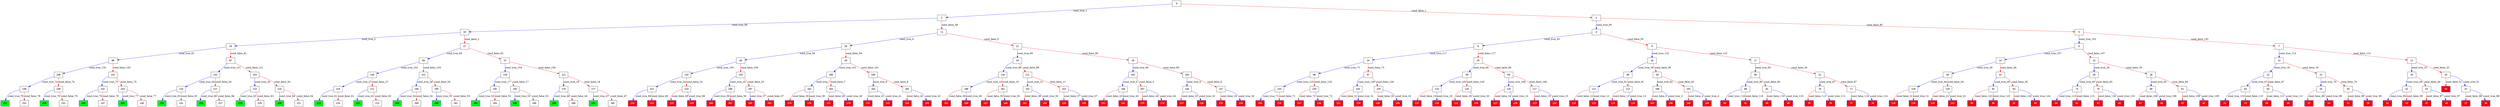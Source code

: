 digraph ExecutionTree {
	node [color=black fontname=Courier height=.5 shape=record]
	252 [color=blue, fillcolor=green, style=filled, fontcolor=black, fontname="Courier-Bold"]
	250 [color=blue, fillcolor=green, style=filled, fontcolor=black, fontname="Courier-Bold"]
	246 [color=blue, fillcolor=green, style=filled, fontcolor=black, fontname="Courier-Bold"]
	244 [color=blue, fillcolor=green, style=filled, fontcolor=black, fontname="Courier-Bold"]
	230 [color=blue, fillcolor=green, style=filled, fontcolor=black, fontname="Courier-Bold"]
	228 [color=blue, fillcolor=green, style=filled, fontcolor=black, fontname="Courier-Bold"]
	226 [color=blue, fillcolor=green, style=filled, fontcolor=black, fontname="Courier-Bold"]
	220 [color=blue, fillcolor=green, style=filled, fontcolor=black, fontname="Courier-Bold"]
	218 [color=blue, fillcolor=green, style=filled, fontcolor=black, fontname="Courier-Bold"]
	212 [color=blue, fillcolor=green, style=filled, fontcolor=black, fontname="Courier-Bold"]
	208 [color=blue, fillcolor=green, style=filled, fontcolor=black, fontname="Courier-Bold"]
	202 [color=blue, fillcolor=green, style=filled, fontcolor=black, fontname="Courier-Bold"]
	200 [color=blue, fillcolor=green, style=filled, fontcolor=black, fontname="Courier-Bold"]
	198 [color=blue, fillcolor=green, style=filled, fontcolor=black, fontname="Courier-Bold"]
	188 [color=blue, fillcolor=green, style=filled, fontcolor=black, fontname="Courier-Bold"]
	184 [color=blue, fillcolor=green, style=filled, fontcolor=black, fontname="Courier-Bold"]
	204 [color=blue, fillcolor=red, style=filled, fontcolor=white, fontname="Courier-Bold"]
	191 [color=blue, fillcolor=red, style=filled, fontcolor=white, fontname="Courier-Bold"]
	187 [color=blue, fillcolor=red, style=filled, fontcolor=white, fontname="Courier-Bold"]
	183 [color=blue, fillcolor=red, style=filled, fontcolor=white, fontname="Courier-Bold"]
	186 [color=blue, fillcolor=red, style=filled, fontcolor=white, fontname="Courier-Bold"]
	179 [color=blue, fillcolor=red, style=filled, fontcolor=white, fontname="Courier-Bold"]
	90 [color=blue, fillcolor=red, style=filled, fontcolor=white, fontname="Courier-Bold"]
	175 [color=blue, fillcolor=red, style=filled, fontcolor=white, fontname="Courier-Bold"]
	173 [color=blue, fillcolor=red, style=filled, fontcolor=white, fontname="Courier-Bold"]
	171 [color=blue, fillcolor=red, style=filled, fontcolor=white, fontname="Courier-Bold"]
	169 [color=blue, fillcolor=red, style=filled, fontcolor=white, fontname="Courier-Bold"]
	174 [color=blue, fillcolor=red, style=filled, fontcolor=white, fontname="Courier-Bold"]
	168 [color=blue, fillcolor=red, style=filled, fontcolor=white, fontname="Courier-Bold"]
	170 [color=blue, fillcolor=red, style=filled, fontcolor=white, fontname="Courier-Bold"]
	161 [color=blue, fillcolor=red, style=filled, fontcolor=white, fontname="Courier-Bold"]
	159 [color=blue, fillcolor=red, style=filled, fontcolor=white, fontname="Courier-Bold"]
	84 [color=blue, fillcolor=red, style=filled, fontcolor=white, fontname="Courier-Bold"]
	157 [color=blue, fillcolor=red, style=filled, fontcolor=white, fontname="Courier-Bold"]
	155 [color=blue, fillcolor=red, style=filled, fontcolor=white, fontname="Courier-Bold"]
	158 [color=blue, fillcolor=red, style=filled, fontcolor=white, fontname="Courier-Bold"]
	151 [color=blue, fillcolor=red, style=filled, fontcolor=white, fontname="Courier-Bold"]
	149 [color=blue, fillcolor=red, style=filled, fontcolor=white, fontname="Courier-Bold"]
	154 [color=blue, fillcolor=red, style=filled, fontcolor=white, fontname="Courier-Bold"]
	148 [color=blue, fillcolor=red, style=filled, fontcolor=white, fontname="Courier-Bold"]
	139 [color=blue, fillcolor=red, style=filled, fontcolor=white, fontname="Courier-Bold"]
	52 [color=blue, fillcolor=red, style=filled, fontcolor=white, fontname="Courier-Bold"]
	137 [color=blue, fillcolor=red, style=filled, fontcolor=white, fontname="Courier-Bold"]
	206 [color=blue, fillcolor=red, style=filled, fontcolor=white, fontname="Courier-Bold"]
	133 [color=blue, fillcolor=red, style=filled, fontcolor=white, fontname="Courier-Bold"]
	131 [color=blue, fillcolor=red, style=filled, fontcolor=white, fontname="Courier-Bold"]
	132 [color=blue, fillcolor=red, style=filled, fontcolor=white, fontname="Courier-Bold"]
	127 [color=blue, fillcolor=red, style=filled, fontcolor=white, fontname="Courier-Bold"]
	130 [color=blue, fillcolor=red, style=filled, fontcolor=white, fontname="Courier-Bold"]
	123 [color=blue, fillcolor=red, style=filled, fontcolor=white, fontname="Courier-Bold"]
	119 [color=blue, fillcolor=red, style=filled, fontcolor=white, fontname="Courier-Bold"]
	232 [color=blue, fillcolor=red, style=filled, fontcolor=white, fontname="Courier-Bold"]
	122 [color=blue, fillcolor=red, style=filled, fontcolor=white, fontname="Courier-Bold"]
	115 [color=blue, fillcolor=red, style=filled, fontcolor=white, fontname="Courier-Bold"]
	114 [color=blue, fillcolor=red, style=filled, fontcolor=white, fontname="Courier-Bold"]
	160 [color=blue, fillcolor=red, style=filled, fontcolor=white, fontname="Courier-Bold"]
	172 [color=blue, fillcolor=red, style=filled, fontcolor=white, fontname="Courier-Bold"]
	107 [color=blue, fillcolor=red, style=filled, fontcolor=white, fontname="Courier-Bold"]
	105 [color=blue, fillcolor=red, style=filled, fontcolor=white, fontname="Courier-Bold"]
	156 [color=blue, fillcolor=red, style=filled, fontcolor=white, fontname="Courier-Bold"]
	104 [color=blue, fillcolor=red, style=filled, fontcolor=white, fontname="Courier-Bold"]
	99 [color=blue, fillcolor=red, style=filled, fontcolor=white, fontname="Courier-Bold"]
	118 [color=blue, fillcolor=red, style=filled, fontcolor=white, fontname="Courier-Bold"]
	150 [color=blue, fillcolor=red, style=filled, fontcolor=white, fontname="Courier-Bold"]
	95 [color=blue, fillcolor=red, style=filled, fontcolor=white, fontname="Courier-Bold"]
	94 [color=blue, fillcolor=red, style=filled, fontcolor=white, fontname="Courier-Bold"]
	91 [color=blue, fillcolor=red, style=filled, fontcolor=white, fontname="Courier-Bold"]
	89 [color=blue, fillcolor=red, style=filled, fontcolor=white, fontname="Courier-Bold"]
	85 [color=blue, fillcolor=red, style=filled, fontcolor=white, fontname="Courier-Bold"]
	83 [color=blue, fillcolor=red, style=filled, fontcolor=white, fontname="Courier-Bold"]
	88 [color=blue, fillcolor=red, style=filled, fontcolor=white, fontname="Courier-Bold"]
	79 [color=blue, fillcolor=red, style=filled, fontcolor=white, fontname="Courier-Bold"]
	72 [color=blue, fillcolor=red, style=filled, fontcolor=white, fontname="Courier-Bold"]
	77 [color=blue, fillcolor=red, style=filled, fontcolor=white, fontname="Courier-Bold"]
	82 [color=blue, fillcolor=red, style=filled, fontcolor=white, fontname="Courier-Bold"]
	73 [color=blue, fillcolor=red, style=filled, fontcolor=white, fontname="Courier-Bold"]
	76 [color=blue, fillcolor=red, style=filled, fontcolor=white, fontname="Courier-Bold"]
	69 [color=blue, fillcolor=red, style=filled, fontcolor=white, fontname="Courier-Bold"]
	67 [color=blue, fillcolor=red, style=filled, fontcolor=white, fontname="Courier-Bold"]
	68 [color=blue, fillcolor=red, style=filled, fontcolor=white, fontname="Courier-Bold"]
	63 [color=blue, fillcolor=red, style=filled, fontcolor=white, fontname="Courier-Bold"]
	62 [color=blue, fillcolor=red, style=filled, fontcolor=white, fontname="Courier-Bold"]
	126 [color=blue, fillcolor=red, style=filled, fontcolor=white, fontname="Courier-Bold"]
	138 [color=blue, fillcolor=red, style=filled, fontcolor=white, fontname="Courier-Bold"]
	55 [color=blue, fillcolor=red, style=filled, fontcolor=white, fontname="Courier-Bold"]
	53 [color=blue, fillcolor=red, style=filled, fontcolor=white, fontname="Courier-Bold"]
	51 [color=blue, fillcolor=red, style=filled, fontcolor=white, fontname="Courier-Bold"]
	178 [color=blue, fillcolor=red, style=filled, fontcolor=white, fontname="Courier-Bold"]
	47 [color=blue, fillcolor=red, style=filled, fontcolor=white, fontname="Courier-Bold"]
	50 [color=blue, fillcolor=red, style=filled, fontcolor=white, fontname="Courier-Bold"]
	46 [color=blue, fillcolor=red, style=filled, fontcolor=white, fontname="Courier-Bold"]
	98 [color=blue, fillcolor=red, style=filled, fontcolor=white, fontname="Courier-Bold"]
	106 [color=blue, fillcolor=red, style=filled, fontcolor=white, fontname="Courier-Bold"]
	238 [color=blue, fillcolor=red, style=filled, fontcolor=white, fontname="Courier-Bold"]
	37 [color=blue, fillcolor=red, style=filled, fontcolor=white, fontname="Courier-Bold"]
	182 [color=blue, fillcolor=red, style=filled, fontcolor=white, fontname="Courier-Bold"]
	33 [color=blue, fillcolor=red, style=filled, fontcolor=white, fontname="Courier-Bold"]
	78 [color=blue, fillcolor=red, style=filled, fontcolor=white, fontname="Courier-Bold"]
	66 [color=blue, fillcolor=red, style=filled, fontcolor=white, fontname="Courier-Bold"]
	136 [color=blue, fillcolor=red, style=filled, fontcolor=white, fontname="Courier-Bold"]
	239 [color=blue, fillcolor=red, style=filled, fontcolor=white, fontname="Courier-Bold"]
	54 [color=blue, fillcolor=red, style=filled, fontcolor=white, fontname="Courier-Bold"]
	237 [color=blue, fillcolor=red, style=filled, fontcolor=white, fontname="Courier-Bold"]
	236 [color=blue, fillcolor=red, style=filled, fontcolor=white, fontname="Courier-Bold"]
	233 [color=blue, fillcolor=red, style=filled, fontcolor=white, fontname="Courier-Bold"]
	225 [color=blue, fillcolor=red, style=filled, fontcolor=white, fontname="Courier-Bold"]
	224 [color=blue, fillcolor=red, style=filled, fontcolor=white, fontname="Courier-Bold"]
	190 [color=blue, fillcolor=red, style=filled, fontcolor=white, fontname="Courier-Bold"]
	207 [color=blue, fillcolor=red, style=filled, fontcolor=white, fontname="Courier-Bold"]
	205 [color=blue, fillcolor=red, style=filled, fontcolor=white, fontname="Courier-Bold"]
	36 [color=blue, fillcolor=red, style=filled, fontcolor=white, fontname="Courier-Bold"]
	0 -> 2 [label=cond_true_1 color=blue]
	0 -> 3 [label=cond_false_1 color=red]
	2 -> 10 [label=cond_true_58 color=blue]
	2 -> 11 [label=cond_false_58 color=red]
	3 -> 4 [label=cond_true_85 color=blue]
	3 -> 5 [label=cond_false_85 color=red]
	10 -> 26 [label=cond_true_2 color=blue]
	10 -> 27 [label=cond_false_2 color=red]
	26 -> 86 [label=cond_true_81 color=blue]
	26 -> 87 [label=cond_false_81 color=red]
	27 -> 56 [label=cond_true_82 color=blue]
	27 -> 57 [label=cond_false_82 color=red]
	100 -> 106 [label=cond_true_3 color=blue]
	100 -> 107 [label=cond_false_3 color=red]
	101 -> 104 [label=cond_true_4 color=blue]
	101 -> 105 [label=cond_false_4 color=red]
	102 -> 166 [label=cond_true_5 color=blue]
	102 -> 167 [label=cond_false_5 color=red]
	166 -> 182 [label=cond_true_43 color=blue]
	166 -> 183 [label=cond_false_43 color=red]
	167 -> 174 [label=cond_true_44 color=blue]
	167 -> 175 [label=cond_false_44 color=red]
	103 -> 146 [label=cond_true_6 color=blue]
	103 -> 147 [label=cond_false_6 color=red]
	146 -> 156 [label=cond_true_33 color=blue]
	146 -> 157 [label=cond_false_33 color=red]
	147 -> 154 [label=cond_true_34 color=blue]
	147 -> 155 [label=cond_false_34 color=red]
	108 -> 162 [label=cond_true_7 color=blue]
	108 -> 163 [label=cond_false_7 color=red]
	162 -> 178 [label=cond_true_39 color=blue]
	162 -> 179 [label=cond_false_39 color=red]
	163 -> 170 [label=cond_true_40 color=blue]
	163 -> 171 [label=cond_false_40 color=red]
	109 -> 164 [label=cond_true_8 color=blue]
	109 -> 165 [label=cond_false_8 color=red]
	164 -> 172 [label=cond_true_41 color=blue]
	164 -> 173 [label=cond_false_41 color=red]
	165 -> 168 [label=cond_true_42 color=blue]
	165 -> 169 [label=cond_false_42 color=red]
	11 -> 20 [label=cond_true_9 color=blue]
	11 -> 21 [label=cond_false_9 color=red]
	20 -> 48 [label=cond_true_59 color=blue]
	20 -> 49 [label=cond_false_59 color=red]
	21 -> 34 [label=cond_true_60 color=blue]
	21 -> 35 [label=cond_false_60 color=red]
	110 -> 180 [label=cond_true_10 color=blue]
	110 -> 181 [label=cond_false_10 color=red]
	180 -> 190 [label=cond_true_49 color=blue]
	180 -> 191 [label=cond_false_49 color=red]
	181 -> 186 [label=cond_true_50 color=blue]
	181 -> 187 [label=cond_false_50 color=red]
	111 -> 152 [label=cond_true_11 color=blue]
	111 -> 153 [label=cond_false_11 color=red]
	152 -> 160 [label=cond_true_36 color=blue]
	152 -> 161 [label=cond_false_36 color=red]
	153 -> 158 [label=cond_true_37 color=blue]
	153 -> 159 [label=cond_false_37 color=red]
	112 -> 118 [label=cond_true_12 color=blue]
	112 -> 119 [label=cond_false_12 color=red]
	113 -> 114 [label=cond_true_13 color=blue]
	113 -> 115 [label=cond_false_13 color=red]
	116 -> 126 [label=cond_true_14 color=blue]
	116 -> 127 [label=cond_false_14 color=red]
	117 -> 122 [label=cond_true_15 color=blue]
	117 -> 123 [label=cond_false_15 color=red]
	12 -> 22 [label=cond_true_16 color=blue]
	12 -> 23 [label=cond_false_16 color=red]
	22 -> 64 [label=cond_true_67 color=blue]
	22 -> 65 [label=cond_false_67 color=red]
	23 -> 44 [label=cond_true_70 color=blue]
	23 -> 45 [label=cond_false_70 color=red]
	120 -> 192 [label=cond_true_17 color=blue]
	120 -> 193 [label=cond_false_17 color=red]
	192 -> 202 [label=cond_true_52 color=blue]
	192 -> 203 [label=cond_false_52 color=red]
	193 -> 198 [label=cond_true_53 color=blue]
	193 -> 199 [label=cond_false_53 color=red]
	121 -> 176 [label=cond_true_18 color=blue]
	121 -> 177 [label=cond_false_18 color=red]
	176 -> 188 [label=cond_true_46 color=blue]
	176 -> 189 [label=cond_false_46 color=red]
	177 -> 184 [label=cond_true_47 color=blue]
	177 -> 185 [label=cond_false_47 color=red]
	124 -> 136 [label=cond_true_19 color=blue]
	124 -> 137 [label=cond_false_19 color=red]
	125 -> 130 [label=cond_true_20 color=blue]
	125 -> 131 [label=cond_false_20 color=red]
	128 -> 138 [label=cond_true_21 color=blue]
	128 -> 139 [label=cond_false_21 color=red]
	129 -> 132 [label=cond_true_22 color=blue]
	129 -> 133 [label=cond_false_22 color=red]
	13 -> 18 [label=cond_true_23 color=blue]
	13 -> 19 [label=cond_false_23 color=red]
	18 -> 42 [label=cond_true_48 color=blue]
	18 -> 43 [label=cond_false_48 color=red]
	19 -> 32 [label=cond_true_51 color=blue]
	19 -> 33 [label=cond_false_51 color=red]
	134 -> 222 [label=cond_true_24 color=blue]
	134 -> 223 [label=cond_false_24 color=red]
	222 -> 232 [label=cond_true_68 color=blue]
	222 -> 233 [label=cond_false_68 color=red]
	223 -> 224 [label=cond_true_69 color=blue]
	223 -> 225 [label=cond_false_69 color=red]
	135 -> 196 [label=cond_true_25 color=blue]
	135 -> 197 [label=cond_false_25 color=red]
	196 -> 206 [label=cond_true_56 color=blue]
	196 -> 207 [label=cond_false_56 color=red]
	197 -> 204 [label=cond_true_57 color=blue]
	197 -> 205 [label=cond_false_57 color=red]
	14 -> 40 [label=cond_true_26 color=blue]
	14 -> 41 [label=cond_false_26 color=red]
	40 -> 128 [label=cond_true_94 color=blue]
	40 -> 129 [label=cond_false_94 color=red]
	41 -> 92 [label=cond_true_95 color=blue]
	41 -> 93 [label=cond_false_95 color=red]
	140 -> 210 [label=cond_true_27 color=blue]
	140 -> 211 [label=cond_false_27 color=red]
	210 -> 218 [label=cond_true_61 color=blue]
	210 -> 219 [label=cond_false_61 color=red]
	211 -> 212 [label=cond_true_62 color=blue]
	211 -> 213 [label=cond_false_62 color=red]
	141 -> 194 [label=cond_true_28 color=blue]
	141 -> 195 [label=cond_false_28 color=red]
	194 -> 208 [label=cond_true_54 color=blue]
	194 -> 209 [label=cond_false_54 color=red]
	195 -> 200 [label=cond_true_55 color=blue]
	195 -> 201 [label=cond_false_55 color=red]
	142 -> 216 [label=cond_true_29 color=blue]
	142 -> 217 [label=cond_false_29 color=red]
	216 -> 230 [label=cond_true_65 color=blue]
	216 -> 231 [label=cond_false_65 color=red]
	217 -> 226 [label=cond_true_66 color=blue]
	217 -> 227 [label=cond_false_66 color=red]
	143 -> 214 [label=cond_true_30 color=blue]
	143 -> 215 [label=cond_false_30 color=red]
	214 -> 228 [label=cond_true_63 color=blue]
	214 -> 229 [label=cond_false_63 color=red]
	215 -> 220 [label=cond_true_64 color=blue]
	215 -> 221 [label=cond_false_64 color=red]
	144 -> 150 [label=cond_true_31 color=blue]
	144 -> 151 [label=cond_false_31 color=red]
	145 -> 148 [label=cond_true_32 color=blue]
	145 -> 149 [label=cond_false_32 color=red]
	15 -> 28 [label=cond_true_35 color=blue]
	15 -> 29 [label=cond_false_35 color=red]
	28 -> 74 [label=cond_true_83 color=blue]
	28 -> 75 [label=cond_false_83 color=red]
	29 -> 60 [label=cond_true_84 color=blue]
	29 -> 61 [label=cond_false_84 color=red]
	16 -> 38 [label=cond_true_38 color=blue]
	16 -> 39 [label=cond_false_38 color=red]
	38 -> 112 [label=cond_true_91 color=blue]
	38 -> 113 [label=cond_false_91 color=red]
	39 -> 100 [label=cond_true_92 color=blue]
	39 -> 101 [label=cond_false_92 color=red]
	17 -> 30 [label=cond_true_45 color=blue]
	17 -> 31 [label=cond_false_45 color=red]
	30 -> 80 [label=cond_true_86 color=blue]
	30 -> 81 [label=cond_false_86 color=red]
	31 -> 70 [label=cond_true_87 color=blue]
	31 -> 71 [label=cond_false_87 color=red]
	42 -> 52 [label=cond_true_96 color=blue]
	42 -> 53 [label=cond_false_96 color=red]
	43 -> 46 [label=cond_true_97 color=blue]
	43 -> 47 [label=cond_false_97 color=red]
	32 -> 36 [label=cond_true_88 color=blue]
	32 -> 37 [label=cond_false_88 color=red]
	48 -> 134 [label=cond_true_100 color=blue]
	48 -> 135 [label=cond_false_100 color=red]
	49 -> 108 [label=cond_true_101 color=blue]
	49 -> 109 [label=cond_false_101 color=red]
	34 -> 110 [label=cond_true_89 color=blue]
	34 -> 111 [label=cond_false_89 color=red]
	35 -> 102 [label=cond_true_90 color=blue]
	35 -> 103 [label=cond_false_90 color=red]
	64 -> 72 [label=cond_true_110 color=blue]
	64 -> 73 [label=cond_false_110 color=red]
	65 -> 68 [label=cond_true_111 color=blue]
	65 -> 69 [label=cond_false_111 color=red]
	44 -> 54 [label=cond_true_98 color=blue]
	44 -> 55 [label=cond_false_98 color=red]
	45 -> 50 [label=cond_true_99 color=blue]
	45 -> 51 [label=cond_false_99 color=red]
	234 -> 238 [label=cond_true_71 color=blue]
	234 -> 239 [label=cond_false_71 color=red]
	235 -> 236 [label=cond_true_72 color=blue]
	235 -> 237 [label=cond_false_72 color=red]
	24 -> 96 [label=cond_true_73 color=blue]
	24 -> 97 [label=cond_false_73 color=red]
	96 -> 234 [label=cond_true_125 color=blue]
	96 -> 235 [label=cond_false_125 color=red]
	97 -> 144 [label=cond_true_126 color=blue]
	97 -> 145 [label=cond_false_126 color=red]
	240 -> 248 [label=cond_true_74 color=blue]
	240 -> 249 [label=cond_false_74 color=red]
	248 -> 252 [label=cond_true_78 color=blue]
	248 -> 253 [label=cond_false_78 color=red]
	249 -> 250 [label=cond_true_79 color=blue]
	249 -> 251 [label=cond_false_79 color=red]
	241 -> 242 [label=cond_true_75 color=blue]
	241 -> 243 [label=cond_false_75 color=red]
	242 -> 246 [label=cond_true_76 color=blue]
	242 -> 247 [label=cond_false_76 color=red]
	243 -> 244 [label=cond_true_77 color=blue]
	243 -> 245 [label=cond_false_77 color=red]
	25 -> 58 [label=cond_true_80 color=blue]
	25 -> 59 [label=cond_false_80 color=red]
	58 -> 124 [label=cond_true_105 color=blue]
	58 -> 125 [label=cond_false_105 color=red]
	59 -> 116 [label=cond_true_106 color=blue]
	59 -> 117 [label=cond_false_106 color=red]
	86 -> 240 [label=cond_true_120 color=blue]
	86 -> 241 [label=cond_false_120 color=red]
	87 -> 142 [label=cond_true_121 color=blue]
	87 -> 143 [label=cond_false_121 color=red]
	56 -> 140 [label=cond_true_103 color=blue]
	56 -> 141 [label=cond_false_103 color=red]
	57 -> 120 [label=cond_true_104 color=blue]
	57 -> 121 [label=cond_false_104 color=red]
	74 -> 84 [label=cond_true_115 color=blue]
	74 -> 85 [label=cond_false_115 color=red]
	75 -> 82 [label=cond_true_116 color=blue]
	75 -> 83 [label=cond_false_116 color=red]
	60 -> 66 [label=cond_true_108 color=blue]
	60 -> 67 [label=cond_false_108 color=red]
	61 -> 62 [label=cond_true_109 color=blue]
	61 -> 63 [label=cond_false_109 color=red]
	4 -> 8 [label=cond_true_93 color=blue]
	4 -> 9 [label=cond_false_93 color=red]
	5 -> 6 [label=cond_true_102 color=blue]
	5 -> 7 [label=cond_false_102 color=red]
	80 -> 90 [label=cond_true_118 color=blue]
	80 -> 91 [label=cond_false_118 color=red]
	81 -> 88 [label=cond_true_119 color=blue]
	81 -> 89 [label=cond_false_119 color=red]
	70 -> 78 [label=cond_true_113 color=blue]
	70 -> 79 [label=cond_false_113 color=red]
	71 -> 76 [label=cond_true_114 color=blue]
	71 -> 77 [label=cond_false_114 color=red]
	8 -> 24 [label=cond_true_117 color=blue]
	8 -> 25 [label=cond_false_117 color=red]
	9 -> 16 [label=cond_true_122 color=blue]
	9 -> 17 [label=cond_false_122 color=red]
	92 -> 98 [label=cond_true_123 color=blue]
	92 -> 99 [label=cond_false_123 color=red]
	93 -> 94 [label=cond_true_124 color=blue]
	93 -> 95 [label=cond_false_124 color=red]
	6 -> 14 [label=cond_true_107 color=blue]
	6 -> 15 [label=cond_false_107 color=red]
	7 -> 12 [label=cond_true_112 color=blue]
	7 -> 13 [label=cond_false_112 color=red]
}
